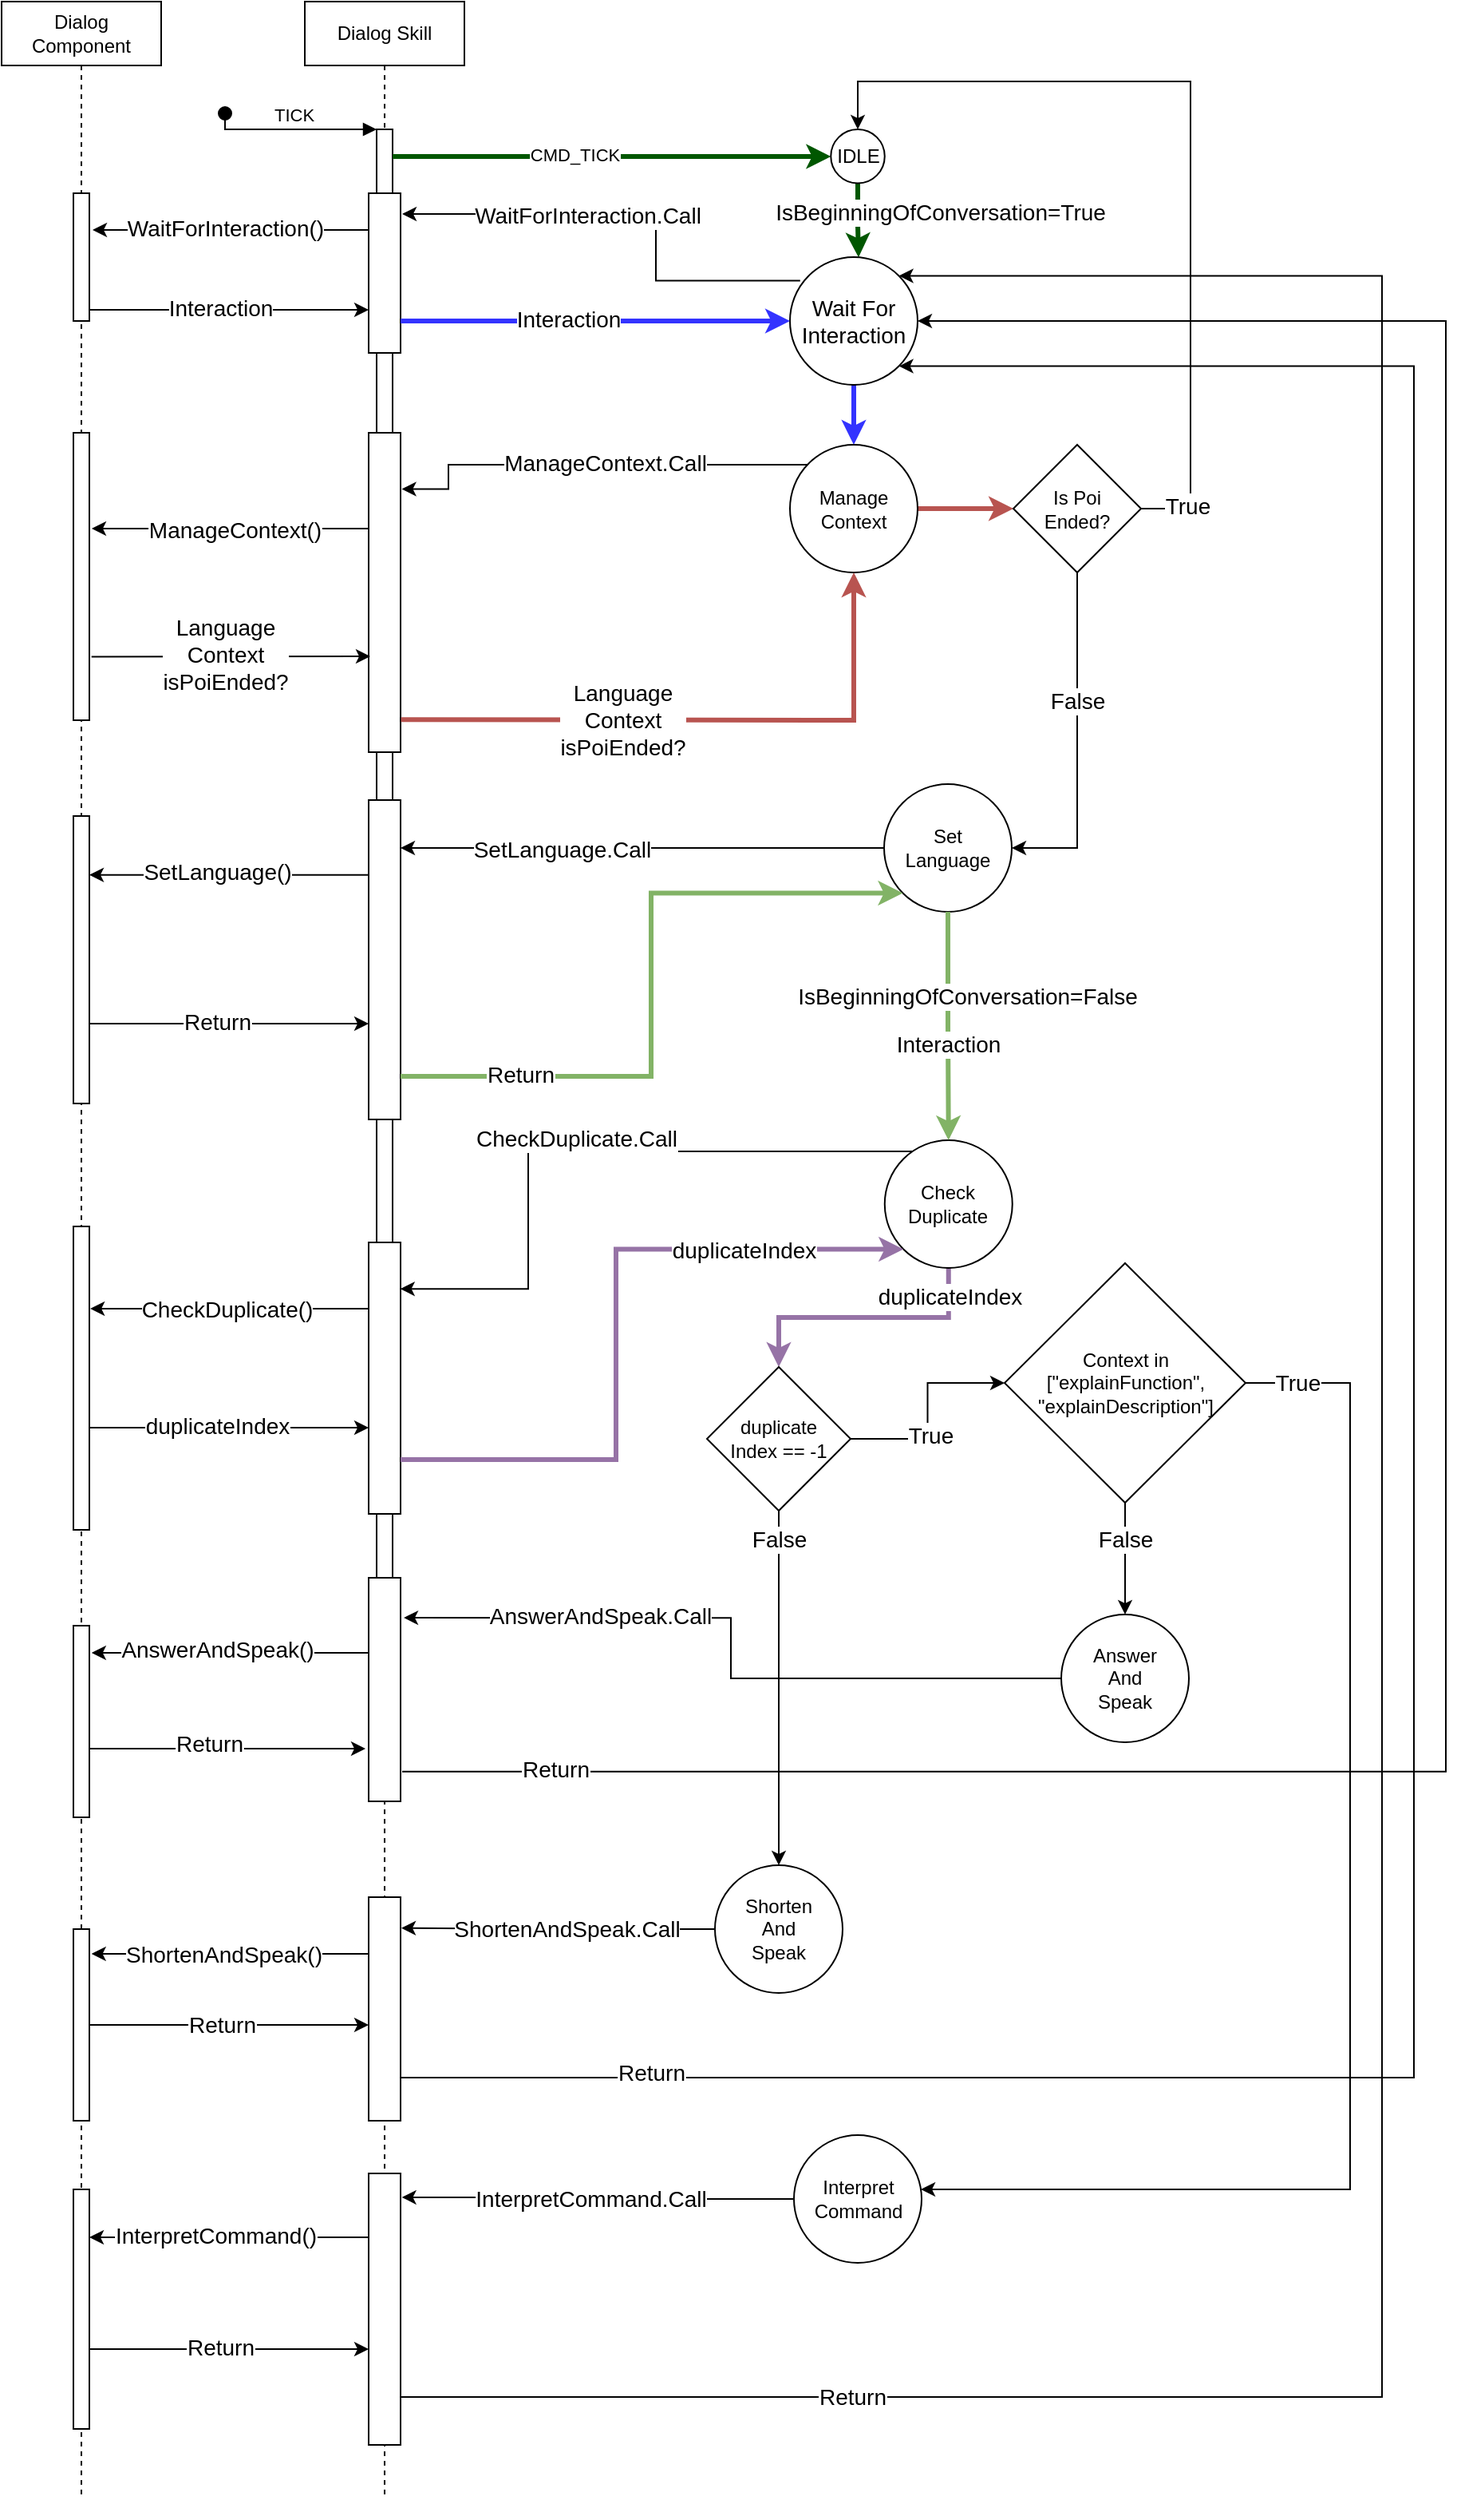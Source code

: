 <mxfile version="27.1.4">
  <diagram name="Page-1" id="2YBvvXClWsGukQMizWep">
    <mxGraphModel dx="1143" dy="667" grid="1" gridSize="10" guides="1" tooltips="1" connect="1" arrows="1" fold="1" page="1" pageScale="1" pageWidth="850" pageHeight="1100" math="0" shadow="0">
      <root>
        <mxCell id="0" />
        <mxCell id="1" parent="0" />
        <mxCell id="aM9ryv3xv72pqoxQDRHE-1" value="&lt;div&gt;Dialog&lt;/div&gt;&lt;div&gt;Component&lt;/div&gt;" style="shape=umlLifeline;perimeter=lifelinePerimeter;whiteSpace=wrap;html=1;container=0;dropTarget=0;collapsible=0;recursiveResize=0;outlineConnect=0;portConstraint=eastwest;newEdgeStyle={&quot;edgeStyle&quot;:&quot;elbowEdgeStyle&quot;,&quot;elbow&quot;:&quot;vertical&quot;,&quot;curved&quot;:0,&quot;rounded&quot;:0};" parent="1" vertex="1">
          <mxGeometry x="25" y="37" width="100" height="1563" as="geometry" />
        </mxCell>
        <mxCell id="aM9ryv3xv72pqoxQDRHE-3" value="TICK" style="html=1;verticalAlign=bottom;startArrow=oval;endArrow=block;startSize=8;edgeStyle=elbowEdgeStyle;elbow=vertical;curved=0;rounded=0;" parent="aM9ryv3xv72pqoxQDRHE-1" target="aM9ryv3xv72pqoxQDRHE-6" edge="1">
          <mxGeometry relative="1" as="geometry">
            <mxPoint x="140" y="70" as="sourcePoint" />
            <Array as="points">
              <mxPoint x="190" y="80" />
            </Array>
          </mxGeometry>
        </mxCell>
        <mxCell id="aM9ryv3xv72pqoxQDRHE-4" value="" style="html=1;points=[];perimeter=orthogonalPerimeter;outlineConnect=0;targetShapes=umlLifeline;portConstraint=eastwest;newEdgeStyle={&quot;edgeStyle&quot;:&quot;elbowEdgeStyle&quot;,&quot;elbow&quot;:&quot;vertical&quot;,&quot;curved&quot;:0,&quot;rounded&quot;:0};" parent="aM9ryv3xv72pqoxQDRHE-1" vertex="1">
          <mxGeometry x="45" y="120" width="10" height="80" as="geometry" />
        </mxCell>
        <mxCell id="3GDsFyGk5Co5i_4Q3vj2-58" value="" style="html=1;points=[];perimeter=orthogonalPerimeter;outlineConnect=0;targetShapes=umlLifeline;portConstraint=eastwest;newEdgeStyle={&quot;edgeStyle&quot;:&quot;elbowEdgeStyle&quot;,&quot;elbow&quot;:&quot;vertical&quot;,&quot;curved&quot;:0,&quot;rounded&quot;:0};" parent="aM9ryv3xv72pqoxQDRHE-1" vertex="1">
          <mxGeometry x="45" y="270" width="10" height="180" as="geometry" />
        </mxCell>
        <mxCell id="3GDsFyGk5Co5i_4Q3vj2-84" value="" style="html=1;points=[];perimeter=orthogonalPerimeter;outlineConnect=0;targetShapes=umlLifeline;portConstraint=eastwest;newEdgeStyle={&quot;edgeStyle&quot;:&quot;elbowEdgeStyle&quot;,&quot;elbow&quot;:&quot;vertical&quot;,&quot;curved&quot;:0,&quot;rounded&quot;:0};" parent="aM9ryv3xv72pqoxQDRHE-1" vertex="1">
          <mxGeometry x="45" y="767" width="10" height="190" as="geometry" />
        </mxCell>
        <mxCell id="3GDsFyGk5Co5i_4Q3vj2-100" value="" style="html=1;points=[];perimeter=orthogonalPerimeter;outlineConnect=0;targetShapes=umlLifeline;portConstraint=eastwest;newEdgeStyle={&quot;edgeStyle&quot;:&quot;elbowEdgeStyle&quot;,&quot;elbow&quot;:&quot;vertical&quot;,&quot;curved&quot;:0,&quot;rounded&quot;:0};" parent="aM9ryv3xv72pqoxQDRHE-1" vertex="1">
          <mxGeometry x="45" y="1017" width="10" height="120" as="geometry" />
        </mxCell>
        <mxCell id="3GDsFyGk5Co5i_4Q3vj2-116" value="" style="html=1;points=[];perimeter=orthogonalPerimeter;outlineConnect=0;targetShapes=umlLifeline;portConstraint=eastwest;newEdgeStyle={&quot;edgeStyle&quot;:&quot;elbowEdgeStyle&quot;,&quot;elbow&quot;:&quot;vertical&quot;,&quot;curved&quot;:0,&quot;rounded&quot;:0};" parent="aM9ryv3xv72pqoxQDRHE-1" vertex="1">
          <mxGeometry x="45" y="1207" width="10" height="120" as="geometry" />
        </mxCell>
        <mxCell id="IwK8Sl99HdJAbC6vdd_C-9" value="" style="html=1;points=[];perimeter=orthogonalPerimeter;outlineConnect=0;targetShapes=umlLifeline;portConstraint=eastwest;newEdgeStyle={&quot;edgeStyle&quot;:&quot;elbowEdgeStyle&quot;,&quot;elbow&quot;:&quot;vertical&quot;,&quot;curved&quot;:0,&quot;rounded&quot;:0};" parent="aM9ryv3xv72pqoxQDRHE-1" vertex="1">
          <mxGeometry x="45" y="510" width="10" height="180" as="geometry" />
        </mxCell>
        <mxCell id="IwK8Sl99HdJAbC6vdd_C-22" value="" style="html=1;points=[];perimeter=orthogonalPerimeter;outlineConnect=0;targetShapes=umlLifeline;portConstraint=eastwest;newEdgeStyle={&quot;edgeStyle&quot;:&quot;elbowEdgeStyle&quot;,&quot;elbow&quot;:&quot;vertical&quot;,&quot;curved&quot;:0,&quot;rounded&quot;:0};" parent="aM9ryv3xv72pqoxQDRHE-1" vertex="1">
          <mxGeometry x="45" y="1370" width="10" height="150" as="geometry" />
        </mxCell>
        <mxCell id="aM9ryv3xv72pqoxQDRHE-5" value="Dialog Skill" style="shape=umlLifeline;perimeter=lifelinePerimeter;whiteSpace=wrap;html=1;container=0;dropTarget=0;collapsible=0;recursiveResize=0;outlineConnect=0;portConstraint=eastwest;newEdgeStyle={&quot;edgeStyle&quot;:&quot;elbowEdgeStyle&quot;,&quot;elbow&quot;:&quot;vertical&quot;,&quot;curved&quot;:0,&quot;rounded&quot;:0};" parent="1" vertex="1">
          <mxGeometry x="215" y="37" width="100" height="1563" as="geometry" />
        </mxCell>
        <mxCell id="aM9ryv3xv72pqoxQDRHE-6" value="" style="html=1;points=[];perimeter=orthogonalPerimeter;outlineConnect=0;targetShapes=umlLifeline;portConstraint=eastwest;newEdgeStyle={&quot;edgeStyle&quot;:&quot;elbowEdgeStyle&quot;,&quot;elbow&quot;:&quot;vertical&quot;,&quot;curved&quot;:0,&quot;rounded&quot;:0};" parent="aM9ryv3xv72pqoxQDRHE-5" vertex="1">
          <mxGeometry x="45" y="80" width="10" height="1040" as="geometry" />
        </mxCell>
        <mxCell id="3GDsFyGk5Co5i_4Q3vj2-50" value="" style="html=1;points=[];perimeter=orthogonalPerimeter;outlineConnect=0;targetShapes=umlLifeline;portConstraint=eastwest;newEdgeStyle={&quot;edgeStyle&quot;:&quot;elbowEdgeStyle&quot;,&quot;elbow&quot;:&quot;vertical&quot;,&quot;curved&quot;:0,&quot;rounded&quot;:0};" parent="aM9ryv3xv72pqoxQDRHE-5" vertex="1">
          <mxGeometry x="40" y="120" width="20" height="100" as="geometry" />
        </mxCell>
        <mxCell id="3GDsFyGk5Co5i_4Q3vj2-53" value="" style="html=1;points=[];perimeter=orthogonalPerimeter;outlineConnect=0;targetShapes=umlLifeline;portConstraint=eastwest;newEdgeStyle={&quot;edgeStyle&quot;:&quot;elbowEdgeStyle&quot;,&quot;elbow&quot;:&quot;vertical&quot;,&quot;curved&quot;:0,&quot;rounded&quot;:0};" parent="aM9ryv3xv72pqoxQDRHE-5" vertex="1">
          <mxGeometry x="40" y="270" width="20" height="200" as="geometry" />
        </mxCell>
        <mxCell id="3GDsFyGk5Co5i_4Q3vj2-80" value="" style="html=1;points=[];perimeter=orthogonalPerimeter;outlineConnect=0;targetShapes=umlLifeline;portConstraint=eastwest;newEdgeStyle={&quot;edgeStyle&quot;:&quot;elbowEdgeStyle&quot;,&quot;elbow&quot;:&quot;vertical&quot;,&quot;curved&quot;:0,&quot;rounded&quot;:0};" parent="aM9ryv3xv72pqoxQDRHE-5" vertex="1">
          <mxGeometry x="40" y="777" width="20" height="170" as="geometry" />
        </mxCell>
        <mxCell id="3GDsFyGk5Co5i_4Q3vj2-97" value="" style="html=1;points=[];perimeter=orthogonalPerimeter;outlineConnect=0;targetShapes=umlLifeline;portConstraint=eastwest;newEdgeStyle={&quot;edgeStyle&quot;:&quot;elbowEdgeStyle&quot;,&quot;elbow&quot;:&quot;vertical&quot;,&quot;curved&quot;:0,&quot;rounded&quot;:0};" parent="aM9ryv3xv72pqoxQDRHE-5" vertex="1">
          <mxGeometry x="40" y="987" width="20" height="140" as="geometry" />
        </mxCell>
        <mxCell id="3GDsFyGk5Co5i_4Q3vj2-117" value="" style="html=1;points=[];perimeter=orthogonalPerimeter;outlineConnect=0;targetShapes=umlLifeline;portConstraint=eastwest;newEdgeStyle={&quot;edgeStyle&quot;:&quot;elbowEdgeStyle&quot;,&quot;elbow&quot;:&quot;vertical&quot;,&quot;curved&quot;:0,&quot;rounded&quot;:0};" parent="aM9ryv3xv72pqoxQDRHE-5" vertex="1">
          <mxGeometry x="40" y="1187" width="20" height="140" as="geometry" />
        </mxCell>
        <mxCell id="IwK8Sl99HdJAbC6vdd_C-4" value="" style="html=1;points=[];perimeter=orthogonalPerimeter;outlineConnect=0;targetShapes=umlLifeline;portConstraint=eastwest;newEdgeStyle={&quot;edgeStyle&quot;:&quot;elbowEdgeStyle&quot;,&quot;elbow&quot;:&quot;vertical&quot;,&quot;curved&quot;:0,&quot;rounded&quot;:0};" parent="aM9ryv3xv72pqoxQDRHE-5" vertex="1">
          <mxGeometry x="40" y="500" width="20" height="200" as="geometry" />
        </mxCell>
        <mxCell id="IwK8Sl99HdJAbC6vdd_C-23" value="" style="html=1;points=[];perimeter=orthogonalPerimeter;outlineConnect=0;targetShapes=umlLifeline;portConstraint=eastwest;newEdgeStyle={&quot;edgeStyle&quot;:&quot;elbowEdgeStyle&quot;,&quot;elbow&quot;:&quot;vertical&quot;,&quot;curved&quot;:0,&quot;rounded&quot;:0};" parent="aM9ryv3xv72pqoxQDRHE-5" vertex="1">
          <mxGeometry x="40" y="1360" width="20" height="170" as="geometry" />
        </mxCell>
        <mxCell id="3GDsFyGk5Co5i_4Q3vj2-7" style="edgeStyle=elbowEdgeStyle;rounded=0;orthogonalLoop=1;jettySize=auto;html=1;elbow=vertical;curved=0;entryX=0;entryY=0.5;entryDx=0;entryDy=0;fillColor=#008a00;strokeColor=#005700;strokeWidth=3;" parent="1" source="aM9ryv3xv72pqoxQDRHE-6" target="3GDsFyGk5Co5i_4Q3vj2-18" edge="1">
          <mxGeometry relative="1" as="geometry">
            <mxPoint x="453.8" y="142.33" as="targetPoint" />
          </mxGeometry>
        </mxCell>
        <mxCell id="3GDsFyGk5Co5i_4Q3vj2-12" value="CMD_TICK" style="edgeLabel;html=1;align=center;verticalAlign=middle;resizable=0;points=[];" parent="3GDsFyGk5Co5i_4Q3vj2-7" vertex="1" connectable="0">
          <mxGeometry x="-0.174" y="1" relative="1" as="geometry">
            <mxPoint as="offset" />
          </mxGeometry>
        </mxCell>
        <mxCell id="3GDsFyGk5Co5i_4Q3vj2-17" style="edgeStyle=elbowEdgeStyle;rounded=0;orthogonalLoop=1;jettySize=auto;html=1;elbow=vertical;curved=0;entryX=1.2;entryY=0.288;entryDx=0;entryDy=0;entryPerimeter=0;" parent="1" source="3GDsFyGk5Co5i_4Q3vj2-50" target="aM9ryv3xv72pqoxQDRHE-4" edge="1">
          <mxGeometry relative="1" as="geometry" />
        </mxCell>
        <mxCell id="3GDsFyGk5Co5i_4Q3vj2-24" value="WaitForInteraction()" style="edgeLabel;html=1;align=center;verticalAlign=middle;resizable=0;points=[];fontSize=14;" parent="3GDsFyGk5Co5i_4Q3vj2-17" vertex="1" connectable="0">
          <mxGeometry x="0.161" y="-1" relative="1" as="geometry">
            <mxPoint x="10" as="offset" />
          </mxGeometry>
        </mxCell>
        <mxCell id="3GDsFyGk5Co5i_4Q3vj2-21" value="" style="edgeStyle=orthogonalEdgeStyle;rounded=0;orthogonalLoop=1;jettySize=auto;html=1;strokeWidth=3;fillColor=#008a00;strokeColor=#005700;" parent="1" source="3GDsFyGk5Co5i_4Q3vj2-18" target="3GDsFyGk5Co5i_4Q3vj2-20" edge="1">
          <mxGeometry relative="1" as="geometry">
            <Array as="points">
              <mxPoint x="562" y="177" />
              <mxPoint x="562" y="177" />
            </Array>
          </mxGeometry>
        </mxCell>
        <mxCell id="3GDsFyGk5Co5i_4Q3vj2-32" value="IsBeginningOfConversation=True" style="edgeLabel;html=1;align=center;verticalAlign=middle;resizable=0;points=[];fontSize=14;" parent="3GDsFyGk5Co5i_4Q3vj2-21" vertex="1" connectable="0">
          <mxGeometry x="-0.373" y="-1" relative="1" as="geometry">
            <mxPoint x="52" y="4" as="offset" />
          </mxGeometry>
        </mxCell>
        <mxCell id="3GDsFyGk5Co5i_4Q3vj2-18" value="IDLE" style="ellipse;whiteSpace=wrap;html=1;aspect=fixed;" parent="1" vertex="1">
          <mxGeometry x="544.63" y="117" width="33.75" height="33.75" as="geometry" />
        </mxCell>
        <mxCell id="3GDsFyGk5Co5i_4Q3vj2-31" value="" style="edgeStyle=orthogonalEdgeStyle;rounded=0;orthogonalLoop=1;jettySize=auto;html=1;fillColor=#008a00;strokeColor=#3333FF;strokeWidth=3;" parent="1" source="3GDsFyGk5Co5i_4Q3vj2-20" target="3GDsFyGk5Co5i_4Q3vj2-30" edge="1">
          <mxGeometry relative="1" as="geometry" />
        </mxCell>
        <mxCell id="3GDsFyGk5Co5i_4Q3vj2-20" value="&lt;font style=&quot;font-size: 14px;&quot;&gt;Wait For Interaction&lt;/font&gt;" style="ellipse;whiteSpace=wrap;html=1;" parent="1" vertex="1">
          <mxGeometry x="519" y="197" width="80" height="80" as="geometry" />
        </mxCell>
        <mxCell id="3GDsFyGk5Co5i_4Q3vj2-56" style="edgeStyle=orthogonalEdgeStyle;rounded=0;orthogonalLoop=1;jettySize=auto;html=1;entryX=1.038;entryY=0.176;entryDx=0;entryDy=0;entryPerimeter=0;" parent="1" source="3GDsFyGk5Co5i_4Q3vj2-30" target="3GDsFyGk5Co5i_4Q3vj2-53" edge="1">
          <mxGeometry relative="1" as="geometry">
            <Array as="points">
              <mxPoint x="305" y="327" />
              <mxPoint x="305" y="342" />
            </Array>
          </mxGeometry>
        </mxCell>
        <mxCell id="3GDsFyGk5Co5i_4Q3vj2-57" value="ManageContext.Call" style="edgeLabel;html=1;align=center;verticalAlign=middle;resizable=0;points=[];fontSize=14;" parent="3GDsFyGk5Co5i_4Q3vj2-56" vertex="1" connectable="0">
          <mxGeometry x="0.184" y="-1" relative="1" as="geometry">
            <mxPoint x="32" as="offset" />
          </mxGeometry>
        </mxCell>
        <mxCell id="3GDsFyGk5Co5i_4Q3vj2-68" value="" style="edgeStyle=orthogonalEdgeStyle;rounded=0;orthogonalLoop=1;jettySize=auto;html=1;fillColor=#f8cecc;strokeColor=#b85450;strokeWidth=3;" parent="1" source="3GDsFyGk5Co5i_4Q3vj2-30" target="3GDsFyGk5Co5i_4Q3vj2-67" edge="1">
          <mxGeometry relative="1" as="geometry" />
        </mxCell>
        <mxCell id="3GDsFyGk5Co5i_4Q3vj2-30" value="&lt;div&gt;Manage&lt;/div&gt;&lt;div&gt;Context&lt;/div&gt;" style="ellipse;whiteSpace=wrap;html=1;" parent="1" vertex="1">
          <mxGeometry x="519" y="314.5" width="80" height="80" as="geometry" />
        </mxCell>
        <mxCell id="3GDsFyGk5Co5i_4Q3vj2-51" style="edgeStyle=orthogonalEdgeStyle;rounded=0;orthogonalLoop=1;jettySize=auto;html=1;exitX=0.08;exitY=0.185;exitDx=0;exitDy=0;exitPerimeter=0;" parent="1" source="3GDsFyGk5Co5i_4Q3vj2-20" edge="1">
          <mxGeometry relative="1" as="geometry">
            <mxPoint x="276" y="170" as="targetPoint" />
            <Array as="points">
              <mxPoint x="435" y="212" />
              <mxPoint x="435" y="170" />
            </Array>
          </mxGeometry>
        </mxCell>
        <mxCell id="3GDsFyGk5Co5i_4Q3vj2-52" value="WaitForInteraction.Call" style="edgeLabel;html=1;align=center;verticalAlign=middle;resizable=0;points=[];fontSize=14;" parent="3GDsFyGk5Co5i_4Q3vj2-51" vertex="1" connectable="0">
          <mxGeometry x="-0.004" y="1" relative="1" as="geometry">
            <mxPoint x="-30" as="offset" />
          </mxGeometry>
        </mxCell>
        <mxCell id="3GDsFyGk5Co5i_4Q3vj2-54" style="edgeStyle=elbowEdgeStyle;rounded=0;orthogonalLoop=1;jettySize=auto;html=1;elbow=vertical;curved=0;entryX=0;entryY=0.5;entryDx=0;entryDy=0;fillColor=#008a00;strokeColor=#3333FF;strokeWidth=3;" parent="1" source="3GDsFyGk5Co5i_4Q3vj2-50" target="3GDsFyGk5Co5i_4Q3vj2-20" edge="1">
          <mxGeometry relative="1" as="geometry" />
        </mxCell>
        <mxCell id="3GDsFyGk5Co5i_4Q3vj2-55" value="Interaction" style="edgeLabel;html=1;align=center;verticalAlign=middle;resizable=0;points=[];fontSize=14;" parent="3GDsFyGk5Co5i_4Q3vj2-54" vertex="1" connectable="0">
          <mxGeometry x="-0.141" y="1" relative="1" as="geometry">
            <mxPoint as="offset" />
          </mxGeometry>
        </mxCell>
        <mxCell id="3GDsFyGk5Co5i_4Q3vj2-59" style="edgeStyle=elbowEdgeStyle;rounded=0;orthogonalLoop=1;jettySize=auto;html=1;elbow=vertical;curved=0;entryX=1.148;entryY=0.158;entryDx=0;entryDy=0;entryPerimeter=0;" parent="1" edge="1">
          <mxGeometry relative="1" as="geometry">
            <mxPoint x="255" y="367" as="sourcePoint" />
            <mxPoint x="81.48" y="367.04" as="targetPoint" />
          </mxGeometry>
        </mxCell>
        <mxCell id="3GDsFyGk5Co5i_4Q3vj2-125" value="ManageContext()" style="edgeLabel;html=1;align=center;verticalAlign=middle;resizable=0;points=[];fontSize=14;" parent="3GDsFyGk5Co5i_4Q3vj2-59" vertex="1" connectable="0">
          <mxGeometry x="-0.026" y="1" relative="1" as="geometry">
            <mxPoint as="offset" />
          </mxGeometry>
        </mxCell>
        <mxCell id="3GDsFyGk5Co5i_4Q3vj2-60" style="edgeStyle=elbowEdgeStyle;rounded=0;orthogonalLoop=1;jettySize=auto;html=1;elbow=vertical;curved=0;exitX=1.133;exitY=0.779;exitDx=0;exitDy=0;exitPerimeter=0;" parent="1" source="3GDsFyGk5Co5i_4Q3vj2-58" edge="1">
          <mxGeometry relative="1" as="geometry">
            <mxPoint x="256" y="447" as="targetPoint" />
            <Array as="points">
              <mxPoint x="165" y="447" />
            </Array>
          </mxGeometry>
        </mxCell>
        <mxCell id="3GDsFyGk5Co5i_4Q3vj2-61" value="Language&lt;br&gt;Context&lt;br&gt;isPoiEnded?" style="edgeLabel;html=1;align=center;verticalAlign=middle;resizable=0;points=[];fontSize=14;" parent="3GDsFyGk5Co5i_4Q3vj2-60" vertex="1" connectable="0">
          <mxGeometry x="0.085" y="1" relative="1" as="geometry">
            <mxPoint x="-11" as="offset" />
          </mxGeometry>
        </mxCell>
        <mxCell id="3GDsFyGk5Co5i_4Q3vj2-69" style="edgeStyle=orthogonalEdgeStyle;rounded=0;orthogonalLoop=1;jettySize=auto;html=1;entryX=0.5;entryY=0;entryDx=0;entryDy=0;exitX=1;exitY=0.5;exitDx=0;exitDy=0;" parent="1" source="3GDsFyGk5Co5i_4Q3vj2-67" target="3GDsFyGk5Co5i_4Q3vj2-18" edge="1">
          <mxGeometry relative="1" as="geometry">
            <Array as="points">
              <mxPoint x="770" y="355" />
              <mxPoint x="770" y="87" />
              <mxPoint x="562" y="87" />
            </Array>
          </mxGeometry>
        </mxCell>
        <mxCell id="3GDsFyGk5Co5i_4Q3vj2-72" value="True" style="edgeLabel;html=1;align=center;verticalAlign=middle;resizable=0;points=[];fontSize=14;" parent="3GDsFyGk5Co5i_4Q3vj2-69" vertex="1" connectable="0">
          <mxGeometry x="-0.893" y="2" relative="1" as="geometry">
            <mxPoint as="offset" />
          </mxGeometry>
        </mxCell>
        <mxCell id="3GDsFyGk5Co5i_4Q3vj2-74" value="" style="edgeStyle=orthogonalEdgeStyle;rounded=0;orthogonalLoop=1;jettySize=auto;html=1;entryX=1;entryY=0.5;entryDx=0;entryDy=0;exitX=0.5;exitY=1;exitDx=0;exitDy=0;" parent="1" source="3GDsFyGk5Co5i_4Q3vj2-67" target="IwK8Sl99HdJAbC6vdd_C-1" edge="1">
          <mxGeometry relative="1" as="geometry">
            <mxPoint x="579" y="567" as="targetPoint" />
            <Array as="points">
              <mxPoint x="699" y="567" />
            </Array>
          </mxGeometry>
        </mxCell>
        <mxCell id="3GDsFyGk5Co5i_4Q3vj2-75" value="False" style="edgeLabel;html=1;align=center;verticalAlign=middle;resizable=0;points=[];fontSize=14;" parent="3GDsFyGk5Co5i_4Q3vj2-74" vertex="1" connectable="0">
          <mxGeometry x="-0.245" relative="1" as="geometry">
            <mxPoint as="offset" />
          </mxGeometry>
        </mxCell>
        <mxCell id="3GDsFyGk5Co5i_4Q3vj2-67" value="&lt;div&gt;Is Poi&lt;/div&gt;&lt;div&gt;Ended?&lt;/div&gt;" style="rhombus;whiteSpace=wrap;html=1;" parent="1" vertex="1">
          <mxGeometry x="659" y="314.5" width="80" height="80" as="geometry" />
        </mxCell>
        <mxCell id="3GDsFyGk5Co5i_4Q3vj2-93" value="" style="edgeStyle=orthogonalEdgeStyle;rounded=0;orthogonalLoop=1;jettySize=auto;html=1;fillColor=#e1d5e7;strokeColor=#9673a6;strokeWidth=3;exitX=0.5;exitY=1;exitDx=0;exitDy=0;" parent="1" source="3GDsFyGk5Co5i_4Q3vj2-77" target="3GDsFyGk5Co5i_4Q3vj2-92" edge="1">
          <mxGeometry relative="1" as="geometry">
            <mxPoint x="452" y="567.75" as="sourcePoint" />
          </mxGeometry>
        </mxCell>
        <mxCell id="IwK8Sl99HdJAbC6vdd_C-42" value="&lt;font style=&quot;font-size: 14px;&quot;&gt;duplicateIndex&lt;/font&gt;" style="edgeLabel;html=1;align=center;verticalAlign=middle;resizable=0;points=[];" parent="3GDsFyGk5Co5i_4Q3vj2-93" vertex="1" connectable="0">
          <mxGeometry x="-0.792" relative="1" as="geometry">
            <mxPoint as="offset" />
          </mxGeometry>
        </mxCell>
        <mxCell id="3GDsFyGk5Co5i_4Q3vj2-77" value="&lt;div&gt;Check&lt;/div&gt;&lt;div&gt;Duplicate&lt;/div&gt;" style="ellipse;whiteSpace=wrap;html=1;" parent="1" vertex="1">
          <mxGeometry x="578.38" y="750" width="80" height="80" as="geometry" />
        </mxCell>
        <mxCell id="3GDsFyGk5Co5i_4Q3vj2-81" style="edgeStyle=orthogonalEdgeStyle;rounded=0;orthogonalLoop=1;jettySize=auto;html=1;entryX=0.993;entryY=0.171;entryDx=0;entryDy=0;entryPerimeter=0;" parent="1" source="3GDsFyGk5Co5i_4Q3vj2-77" target="3GDsFyGk5Co5i_4Q3vj2-80" edge="1">
          <mxGeometry relative="1" as="geometry">
            <Array as="points">
              <mxPoint x="355" y="757" />
              <mxPoint x="355" y="843" />
            </Array>
          </mxGeometry>
        </mxCell>
        <mxCell id="3GDsFyGk5Co5i_4Q3vj2-82" value="&lt;font&gt;CheckDuplicate.Call&lt;/font&gt;" style="edgeLabel;html=1;align=center;verticalAlign=middle;resizable=0;points=[];fontSize=14;" parent="3GDsFyGk5Co5i_4Q3vj2-81" vertex="1" connectable="0">
          <mxGeometry x="0.31" y="1" relative="1" as="geometry">
            <mxPoint x="29" y="-34" as="offset" />
          </mxGeometry>
        </mxCell>
        <mxCell id="3GDsFyGk5Co5i_4Q3vj2-85" style="edgeStyle=elbowEdgeStyle;rounded=0;orthogonalLoop=1;jettySize=auto;html=1;elbow=vertical;curved=0;entryX=1.057;entryY=0.272;entryDx=0;entryDy=0;entryPerimeter=0;" parent="1" source="3GDsFyGk5Co5i_4Q3vj2-80" target="3GDsFyGk5Co5i_4Q3vj2-84" edge="1">
          <mxGeometry relative="1" as="geometry" />
        </mxCell>
        <mxCell id="3GDsFyGk5Co5i_4Q3vj2-86" value="CheckDuplicate()" style="edgeLabel;html=1;align=center;verticalAlign=middle;resizable=0;points=[];fontSize=14;" parent="3GDsFyGk5Co5i_4Q3vj2-85" vertex="1" connectable="0">
          <mxGeometry x="0.115" relative="1" as="geometry">
            <mxPoint x="8" as="offset" />
          </mxGeometry>
        </mxCell>
        <mxCell id="3GDsFyGk5Co5i_4Q3vj2-87" style="edgeStyle=elbowEdgeStyle;rounded=0;orthogonalLoop=1;jettySize=auto;html=1;elbow=vertical;curved=0;" parent="1" source="3GDsFyGk5Co5i_4Q3vj2-84" target="3GDsFyGk5Co5i_4Q3vj2-80" edge="1">
          <mxGeometry relative="1" as="geometry">
            <Array as="points">
              <mxPoint x="168" y="930" />
            </Array>
          </mxGeometry>
        </mxCell>
        <mxCell id="3GDsFyGk5Co5i_4Q3vj2-88" value="duplicateIndex" style="edgeLabel;html=1;align=center;verticalAlign=middle;resizable=0;points=[];fontSize=14;" parent="3GDsFyGk5Co5i_4Q3vj2-87" vertex="1" connectable="0">
          <mxGeometry x="-0.083" y="1" relative="1" as="geometry">
            <mxPoint as="offset" />
          </mxGeometry>
        </mxCell>
        <mxCell id="3GDsFyGk5Co5i_4Q3vj2-113" value="" style="edgeStyle=orthogonalEdgeStyle;rounded=0;orthogonalLoop=1;jettySize=auto;html=1;" parent="1" source="3GDsFyGk5Co5i_4Q3vj2-92" target="3GDsFyGk5Co5i_4Q3vj2-112" edge="1">
          <mxGeometry relative="1" as="geometry" />
        </mxCell>
        <mxCell id="3GDsFyGk5Co5i_4Q3vj2-115" value="False" style="edgeLabel;html=1;align=center;verticalAlign=middle;resizable=0;points=[];fontSize=14;" parent="3GDsFyGk5Co5i_4Q3vj2-113" vertex="1" connectable="0">
          <mxGeometry x="-0.842" relative="1" as="geometry">
            <mxPoint as="offset" />
          </mxGeometry>
        </mxCell>
        <mxCell id="IwK8Sl99HdJAbC6vdd_C-16" value="" style="edgeStyle=orthogonalEdgeStyle;rounded=0;orthogonalLoop=1;jettySize=auto;html=1;" parent="1" source="3GDsFyGk5Co5i_4Q3vj2-92" target="IwK8Sl99HdJAbC6vdd_C-15" edge="1">
          <mxGeometry relative="1" as="geometry" />
        </mxCell>
        <mxCell id="IwK8Sl99HdJAbC6vdd_C-17" value="True" style="edgeLabel;html=1;align=center;verticalAlign=middle;resizable=0;points=[];fontSize=14;" parent="IwK8Sl99HdJAbC6vdd_C-16" vertex="1" connectable="0">
          <mxGeometry x="-0.226" y="-1" relative="1" as="geometry">
            <mxPoint as="offset" />
          </mxGeometry>
        </mxCell>
        <mxCell id="3GDsFyGk5Co5i_4Q3vj2-92" value="&lt;div&gt;duplicate&lt;/div&gt;&lt;div&gt;Index == -1&lt;/div&gt;" style="rhombus;whiteSpace=wrap;html=1;" parent="1" vertex="1">
          <mxGeometry x="467" y="892" width="90" height="90" as="geometry" />
        </mxCell>
        <mxCell id="3GDsFyGk5Co5i_4Q3vj2-94" value="&lt;div&gt;Answer&lt;/div&gt;&lt;div&gt;And&lt;/div&gt;&lt;div&gt;Speak&lt;/div&gt;" style="ellipse;whiteSpace=wrap;html=1;" parent="1" vertex="1">
          <mxGeometry x="689" y="1047" width="80" height="80" as="geometry" />
        </mxCell>
        <mxCell id="3GDsFyGk5Co5i_4Q3vj2-98" style="edgeStyle=orthogonalEdgeStyle;rounded=0;orthogonalLoop=1;jettySize=auto;html=1;entryX=1.1;entryY=0.179;entryDx=0;entryDy=0;entryPerimeter=0;" parent="1" source="3GDsFyGk5Co5i_4Q3vj2-94" target="3GDsFyGk5Co5i_4Q3vj2-97" edge="1">
          <mxGeometry relative="1" as="geometry" />
        </mxCell>
        <mxCell id="3GDsFyGk5Co5i_4Q3vj2-99" value="AnswerAndSpeak.Call" style="edgeLabel;html=1;align=center;verticalAlign=middle;resizable=0;points=[];fontSize=14;" parent="3GDsFyGk5Co5i_4Q3vj2-98" vertex="1" connectable="0">
          <mxGeometry x="-0.002" y="2" relative="1" as="geometry">
            <mxPoint x="-80" y="-22" as="offset" />
          </mxGeometry>
        </mxCell>
        <mxCell id="3GDsFyGk5Co5i_4Q3vj2-101" style="edgeStyle=elbowEdgeStyle;rounded=0;orthogonalLoop=1;jettySize=auto;html=1;elbow=vertical;curved=0;entryX=1.14;entryY=0.14;entryDx=0;entryDy=0;entryPerimeter=0;" parent="1" source="3GDsFyGk5Co5i_4Q3vj2-97" target="3GDsFyGk5Co5i_4Q3vj2-100" edge="1">
          <mxGeometry relative="1" as="geometry" />
        </mxCell>
        <mxCell id="3GDsFyGk5Co5i_4Q3vj2-102" value="AnswerAndSpeak()" style="edgeLabel;html=1;align=center;verticalAlign=middle;resizable=0;points=[];fontSize=14;" parent="3GDsFyGk5Co5i_4Q3vj2-101" vertex="1" connectable="0">
          <mxGeometry x="0.097" y="-2" relative="1" as="geometry">
            <mxPoint as="offset" />
          </mxGeometry>
        </mxCell>
        <mxCell id="3GDsFyGk5Co5i_4Q3vj2-103" style="edgeStyle=elbowEdgeStyle;rounded=0;orthogonalLoop=1;jettySize=auto;html=1;elbow=vertical;curved=0;entryX=-0.1;entryY=0.764;entryDx=0;entryDy=0;entryPerimeter=0;" parent="1" source="3GDsFyGk5Co5i_4Q3vj2-100" target="3GDsFyGk5Co5i_4Q3vj2-97" edge="1">
          <mxGeometry relative="1" as="geometry" />
        </mxCell>
        <mxCell id="3GDsFyGk5Co5i_4Q3vj2-104" value="Return" style="edgeLabel;html=1;align=center;verticalAlign=middle;resizable=0;points=[];fontSize=14;" parent="3GDsFyGk5Co5i_4Q3vj2-103" vertex="1" connectable="0">
          <mxGeometry x="-0.133" y="3" relative="1" as="geometry">
            <mxPoint as="offset" />
          </mxGeometry>
        </mxCell>
        <mxCell id="3GDsFyGk5Co5i_4Q3vj2-106" style="edgeStyle=orthogonalEdgeStyle;rounded=0;orthogonalLoop=1;jettySize=auto;html=1;elbow=vertical;entryX=1;entryY=0.5;entryDx=0;entryDy=0;exitX=1.05;exitY=0.867;exitDx=0;exitDy=0;exitPerimeter=0;" parent="1" source="3GDsFyGk5Co5i_4Q3vj2-97" target="3GDsFyGk5Co5i_4Q3vj2-20" edge="1">
          <mxGeometry relative="1" as="geometry">
            <mxPoint x="425" y="927" as="sourcePoint" />
            <Array as="points">
              <mxPoint x="930" y="1145" />
              <mxPoint x="930" y="237" />
            </Array>
          </mxGeometry>
        </mxCell>
        <mxCell id="3GDsFyGk5Co5i_4Q3vj2-127" value="Return" style="edgeLabel;html=1;align=center;verticalAlign=middle;resizable=0;points=[];fontSize=14;" parent="3GDsFyGk5Co5i_4Q3vj2-106" vertex="1" connectable="0">
          <mxGeometry x="-0.793" y="2" relative="1" as="geometry">
            <mxPoint x="-100" as="offset" />
          </mxGeometry>
        </mxCell>
        <mxCell id="3GDsFyGk5Co5i_4Q3vj2-112" value="&lt;div&gt;Shorten&lt;/div&gt;&lt;div&gt;And&lt;/div&gt;&lt;div&gt;Speak&lt;/div&gt;" style="ellipse;whiteSpace=wrap;html=1;" parent="1" vertex="1">
          <mxGeometry x="472" y="1204" width="80" height="80" as="geometry" />
        </mxCell>
        <mxCell id="3GDsFyGk5Co5i_4Q3vj2-118" style="edgeStyle=orthogonalEdgeStyle;rounded=0;orthogonalLoop=1;jettySize=auto;html=1;entryX=1.025;entryY=0.138;entryDx=0;entryDy=0;entryPerimeter=0;" parent="1" source="3GDsFyGk5Co5i_4Q3vj2-112" target="3GDsFyGk5Co5i_4Q3vj2-117" edge="1">
          <mxGeometry relative="1" as="geometry" />
        </mxCell>
        <mxCell id="3GDsFyGk5Co5i_4Q3vj2-128" value="ShortenAndSpeak.Call" style="edgeLabel;html=1;align=center;verticalAlign=middle;resizable=0;points=[];fontSize=14;" parent="3GDsFyGk5Co5i_4Q3vj2-118" vertex="1" connectable="0">
          <mxGeometry x="-0.119" y="-1" relative="1" as="geometry">
            <mxPoint x="-6" y="1" as="offset" />
          </mxGeometry>
        </mxCell>
        <mxCell id="3GDsFyGk5Co5i_4Q3vj2-120" style="edgeStyle=elbowEdgeStyle;rounded=0;orthogonalLoop=1;jettySize=auto;html=1;elbow=vertical;curved=0;entryX=1.133;entryY=0.131;entryDx=0;entryDy=0;entryPerimeter=0;" parent="1" source="3GDsFyGk5Co5i_4Q3vj2-117" target="3GDsFyGk5Co5i_4Q3vj2-116" edge="1">
          <mxGeometry relative="1" as="geometry" />
        </mxCell>
        <mxCell id="3GDsFyGk5Co5i_4Q3vj2-122" value="ShortenAndSpeak()" style="edgeLabel;html=1;align=center;verticalAlign=middle;resizable=0;points=[];fontSize=14;" parent="3GDsFyGk5Co5i_4Q3vj2-120" vertex="1" connectable="0">
          <mxGeometry x="0.054" relative="1" as="geometry">
            <mxPoint as="offset" />
          </mxGeometry>
        </mxCell>
        <mxCell id="3GDsFyGk5Co5i_4Q3vj2-121" style="edgeStyle=elbowEdgeStyle;rounded=0;orthogonalLoop=1;jettySize=auto;html=1;elbow=vertical;curved=0;" parent="1" source="3GDsFyGk5Co5i_4Q3vj2-116" target="3GDsFyGk5Co5i_4Q3vj2-117" edge="1">
          <mxGeometry relative="1" as="geometry" />
        </mxCell>
        <mxCell id="3GDsFyGk5Co5i_4Q3vj2-123" value="Return" style="edgeLabel;html=1;align=center;verticalAlign=middle;resizable=0;points=[];fontSize=14;" parent="3GDsFyGk5Co5i_4Q3vj2-121" vertex="1" connectable="0">
          <mxGeometry x="-0.052" relative="1" as="geometry">
            <mxPoint as="offset" />
          </mxGeometry>
        </mxCell>
        <mxCell id="3GDsFyGk5Co5i_4Q3vj2-124" style="edgeStyle=orthogonalEdgeStyle;rounded=0;orthogonalLoop=1;jettySize=auto;html=1;elbow=vertical;entryX=1;entryY=1;entryDx=0;entryDy=0;" parent="1" source="3GDsFyGk5Co5i_4Q3vj2-117" target="3GDsFyGk5Co5i_4Q3vj2-20" edge="1">
          <mxGeometry relative="1" as="geometry">
            <Array as="points">
              <mxPoint x="910" y="1337" />
              <mxPoint x="910" y="265" />
            </Array>
          </mxGeometry>
        </mxCell>
        <mxCell id="3GDsFyGk5Co5i_4Q3vj2-126" value="Return" style="edgeLabel;html=1;align=center;verticalAlign=middle;resizable=0;points=[];fontSize=14;" parent="3GDsFyGk5Co5i_4Q3vj2-124" vertex="1" connectable="0">
          <mxGeometry x="-0.846" y="3" relative="1" as="geometry">
            <mxPoint as="offset" />
          </mxGeometry>
        </mxCell>
        <mxCell id="IwK8Sl99HdJAbC6vdd_C-1" value="Set&lt;br&gt;Language" style="ellipse;whiteSpace=wrap;html=1;" parent="1" vertex="1">
          <mxGeometry x="578" y="527" width="80" height="80" as="geometry" />
        </mxCell>
        <mxCell id="IwK8Sl99HdJAbC6vdd_C-5" style="edgeStyle=orthogonalEdgeStyle;rounded=0;orthogonalLoop=1;jettySize=auto;html=1;exitX=0;exitY=0.5;exitDx=0;exitDy=0;" parent="1" source="IwK8Sl99HdJAbC6vdd_C-1" target="IwK8Sl99HdJAbC6vdd_C-4" edge="1">
          <mxGeometry relative="1" as="geometry">
            <Array as="points">
              <mxPoint x="395" y="567" />
              <mxPoint x="395" y="567" />
            </Array>
          </mxGeometry>
        </mxCell>
        <mxCell id="IwK8Sl99HdJAbC6vdd_C-35" value="SetLanguage.Call" style="edgeLabel;html=1;align=center;verticalAlign=middle;resizable=0;points=[];fontSize=14;" parent="IwK8Sl99HdJAbC6vdd_C-5" vertex="1" connectable="0">
          <mxGeometry x="0.327" y="1" relative="1" as="geometry">
            <mxPoint x="-1" as="offset" />
          </mxGeometry>
        </mxCell>
        <mxCell id="IwK8Sl99HdJAbC6vdd_C-6" style="edgeStyle=elbowEdgeStyle;rounded=0;orthogonalLoop=1;jettySize=auto;html=1;elbow=vertical;curved=0;entryX=0.5;entryY=1;entryDx=0;entryDy=0;fillColor=#f8cecc;strokeColor=#b85450;strokeWidth=3;exitX=1.012;exitY=0.898;exitDx=0;exitDy=0;exitPerimeter=0;" parent="1" source="3GDsFyGk5Co5i_4Q3vj2-53" target="3GDsFyGk5Co5i_4Q3vj2-30" edge="1">
          <mxGeometry relative="1" as="geometry">
            <Array as="points">
              <mxPoint x="385" y="487" />
            </Array>
          </mxGeometry>
        </mxCell>
        <mxCell id="IwK8Sl99HdJAbC6vdd_C-7" value="Language&lt;br&gt;Context&lt;br&gt;isPoiEnded?" style="edgeLabel;html=1;align=center;verticalAlign=middle;resizable=0;points=[];fontSize=14;" parent="IwK8Sl99HdJAbC6vdd_C-6" vertex="1" connectable="0">
          <mxGeometry x="-0.074" relative="1" as="geometry">
            <mxPoint x="-36" as="offset" />
          </mxGeometry>
        </mxCell>
        <mxCell id="IwK8Sl99HdJAbC6vdd_C-10" style="edgeStyle=elbowEdgeStyle;rounded=0;orthogonalLoop=1;jettySize=auto;html=1;elbow=horizontal;curved=0;" parent="1" edge="1">
          <mxGeometry relative="1" as="geometry">
            <mxPoint x="255" y="583.83" as="sourcePoint" />
            <mxPoint x="80" y="583.83" as="targetPoint" />
          </mxGeometry>
        </mxCell>
        <mxCell id="IwK8Sl99HdJAbC6vdd_C-11" value="SetLanguage()" style="edgeLabel;html=1;align=center;verticalAlign=middle;resizable=0;points=[];fontSize=14;" parent="IwK8Sl99HdJAbC6vdd_C-10" vertex="1" connectable="0">
          <mxGeometry x="0.094" y="-2" relative="1" as="geometry">
            <mxPoint as="offset" />
          </mxGeometry>
        </mxCell>
        <mxCell id="IwK8Sl99HdJAbC6vdd_C-12" style="edgeStyle=elbowEdgeStyle;rounded=0;orthogonalLoop=1;jettySize=auto;html=1;elbow=horizontal;curved=0;" parent="1" edge="1">
          <mxGeometry relative="1" as="geometry">
            <mxPoint x="80" y="677" as="sourcePoint" />
            <mxPoint x="255" y="677" as="targetPoint" />
            <Array as="points">
              <mxPoint x="168" y="677" />
            </Array>
          </mxGeometry>
        </mxCell>
        <mxCell id="IwK8Sl99HdJAbC6vdd_C-13" value="Return" style="edgeLabel;html=1;align=center;verticalAlign=middle;resizable=0;points=[];fontSize=14;" parent="IwK8Sl99HdJAbC6vdd_C-12" vertex="1" connectable="0">
          <mxGeometry x="-0.086" y="1" relative="1" as="geometry">
            <mxPoint as="offset" />
          </mxGeometry>
        </mxCell>
        <mxCell id="IwK8Sl99HdJAbC6vdd_C-14" style="edgeStyle=orthogonalEdgeStyle;rounded=0;orthogonalLoop=1;jettySize=auto;html=1;elbow=vertical;entryX=0;entryY=1;entryDx=0;entryDy=0;fillColor=#d5e8d4;strokeColor=#82b366;strokeWidth=3;" parent="1" source="IwK8Sl99HdJAbC6vdd_C-4" target="IwK8Sl99HdJAbC6vdd_C-1" edge="1">
          <mxGeometry relative="1" as="geometry">
            <mxPoint x="515" y="707" as="targetPoint" />
            <Array as="points">
              <mxPoint x="432" y="710" />
              <mxPoint x="432" y="595" />
            </Array>
          </mxGeometry>
        </mxCell>
        <mxCell id="IwK8Sl99HdJAbC6vdd_C-36" value="Return" style="edgeLabel;html=1;align=center;verticalAlign=middle;resizable=0;points=[];fontSize=14;" parent="IwK8Sl99HdJAbC6vdd_C-14" vertex="1" connectable="0">
          <mxGeometry x="-0.343" y="1" relative="1" as="geometry">
            <mxPoint x="-66" as="offset" />
          </mxGeometry>
        </mxCell>
        <mxCell id="IwK8Sl99HdJAbC6vdd_C-18" style="edgeStyle=orthogonalEdgeStyle;rounded=0;orthogonalLoop=1;jettySize=auto;html=1;entryX=0.5;entryY=0;entryDx=0;entryDy=0;" parent="1" source="IwK8Sl99HdJAbC6vdd_C-15" target="3GDsFyGk5Co5i_4Q3vj2-94" edge="1">
          <mxGeometry relative="1" as="geometry" />
        </mxCell>
        <mxCell id="IwK8Sl99HdJAbC6vdd_C-19" value="False" style="edgeLabel;html=1;align=center;verticalAlign=middle;resizable=0;points=[];fontSize=14;" parent="IwK8Sl99HdJAbC6vdd_C-18" vertex="1" connectable="0">
          <mxGeometry x="-0.346" relative="1" as="geometry">
            <mxPoint as="offset" />
          </mxGeometry>
        </mxCell>
        <mxCell id="IwK8Sl99HdJAbC6vdd_C-21" value="" style="edgeStyle=orthogonalEdgeStyle;rounded=0;orthogonalLoop=1;jettySize=auto;html=1;exitX=1;exitY=0.5;exitDx=0;exitDy=0;" parent="1" source="IwK8Sl99HdJAbC6vdd_C-15" target="IwK8Sl99HdJAbC6vdd_C-20" edge="1">
          <mxGeometry relative="1" as="geometry">
            <Array as="points">
              <mxPoint x="870" y="902" />
              <mxPoint x="870" y="1407" />
            </Array>
          </mxGeometry>
        </mxCell>
        <mxCell id="IwK8Sl99HdJAbC6vdd_C-41" value="True" style="edgeLabel;html=1;align=center;verticalAlign=middle;resizable=0;points=[];fontSize=14;" parent="IwK8Sl99HdJAbC6vdd_C-21" vertex="1" connectable="0">
          <mxGeometry x="-0.863" y="2" relative="1" as="geometry">
            <mxPoint x="-25" y="2" as="offset" />
          </mxGeometry>
        </mxCell>
        <mxCell id="IwK8Sl99HdJAbC6vdd_C-15" value="Context in&lt;br&gt;&lt;div&gt;[&quot;explainFunction&quot;,&lt;/div&gt;&lt;div&gt;&quot;explainDescription&quot;]&lt;/div&gt;" style="rhombus;whiteSpace=wrap;html=1;" parent="1" vertex="1">
          <mxGeometry x="653.5" y="827" width="151" height="150" as="geometry" />
        </mxCell>
        <mxCell id="IwK8Sl99HdJAbC6vdd_C-20" value="&lt;div&gt;Interpret&lt;/div&gt;&lt;div&gt;Command&lt;/div&gt;" style="ellipse;whiteSpace=wrap;html=1;" parent="1" vertex="1">
          <mxGeometry x="521.5" y="1373" width="80" height="80" as="geometry" />
        </mxCell>
        <mxCell id="IwK8Sl99HdJAbC6vdd_C-24" style="edgeStyle=orthogonalEdgeStyle;rounded=0;orthogonalLoop=1;jettySize=auto;html=1;entryX=1.04;entryY=0.088;entryDx=0;entryDy=0;entryPerimeter=0;" parent="1" source="IwK8Sl99HdJAbC6vdd_C-20" target="IwK8Sl99HdJAbC6vdd_C-23" edge="1">
          <mxGeometry relative="1" as="geometry" />
        </mxCell>
        <mxCell id="IwK8Sl99HdJAbC6vdd_C-25" value="InterpretCommand.Call" style="edgeLabel;html=1;align=center;verticalAlign=middle;resizable=0;points=[];fontSize=14;" parent="IwK8Sl99HdJAbC6vdd_C-24" vertex="1" connectable="0">
          <mxGeometry x="0.183" relative="1" as="geometry">
            <mxPoint x="17" y="1" as="offset" />
          </mxGeometry>
        </mxCell>
        <mxCell id="IwK8Sl99HdJAbC6vdd_C-28" style="edgeStyle=elbowEdgeStyle;rounded=0;orthogonalLoop=1;jettySize=auto;html=1;elbow=horizontal;curved=0;" parent="1" source="IwK8Sl99HdJAbC6vdd_C-23" target="IwK8Sl99HdJAbC6vdd_C-22" edge="1">
          <mxGeometry relative="1" as="geometry">
            <Array as="points">
              <mxPoint x="175" y="1437" />
            </Array>
          </mxGeometry>
        </mxCell>
        <mxCell id="IwK8Sl99HdJAbC6vdd_C-31" value="InterpretCommand()" style="edgeLabel;html=1;align=center;verticalAlign=middle;resizable=0;points=[];fontSize=14;" parent="IwK8Sl99HdJAbC6vdd_C-28" vertex="1" connectable="0">
          <mxGeometry x="0.101" y="-1" relative="1" as="geometry">
            <mxPoint as="offset" />
          </mxGeometry>
        </mxCell>
        <mxCell id="IwK8Sl99HdJAbC6vdd_C-29" style="edgeStyle=elbowEdgeStyle;rounded=0;orthogonalLoop=1;jettySize=auto;html=1;elbow=horizontal;curved=0;" parent="1" source="IwK8Sl99HdJAbC6vdd_C-22" target="IwK8Sl99HdJAbC6vdd_C-23" edge="1">
          <mxGeometry relative="1" as="geometry">
            <Array as="points">
              <mxPoint x="168" y="1507" />
            </Array>
          </mxGeometry>
        </mxCell>
        <mxCell id="IwK8Sl99HdJAbC6vdd_C-32" value="Return" style="edgeLabel;html=1;align=center;verticalAlign=middle;resizable=0;points=[];fontSize=14;" parent="IwK8Sl99HdJAbC6vdd_C-29" vertex="1" connectable="0">
          <mxGeometry x="-0.069" y="1" relative="1" as="geometry">
            <mxPoint as="offset" />
          </mxGeometry>
        </mxCell>
        <mxCell id="IwK8Sl99HdJAbC6vdd_C-30" style="edgeStyle=orthogonalEdgeStyle;rounded=0;orthogonalLoop=1;jettySize=auto;html=1;elbow=vertical;entryX=1;entryY=0;entryDx=0;entryDy=0;" parent="1" source="IwK8Sl99HdJAbC6vdd_C-23" target="3GDsFyGk5Co5i_4Q3vj2-20" edge="1">
          <mxGeometry relative="1" as="geometry">
            <mxPoint x="805" y="1467" as="targetPoint" />
            <Array as="points">
              <mxPoint x="890" y="1537" />
              <mxPoint x="890" y="209" />
            </Array>
          </mxGeometry>
        </mxCell>
        <mxCell id="IwK8Sl99HdJAbC6vdd_C-33" value="Return" style="edgeLabel;html=1;align=center;verticalAlign=middle;resizable=0;points=[];fontSize=14;" parent="IwK8Sl99HdJAbC6vdd_C-30" vertex="1" connectable="0">
          <mxGeometry x="-0.748" relative="1" as="geometry">
            <mxPoint as="offset" />
          </mxGeometry>
        </mxCell>
        <mxCell id="IwK8Sl99HdJAbC6vdd_C-39" style="edgeStyle=elbowEdgeStyle;rounded=0;orthogonalLoop=1;jettySize=auto;html=1;elbow=vertical;curved=0;" parent="1" source="aM9ryv3xv72pqoxQDRHE-4" target="3GDsFyGk5Co5i_4Q3vj2-50" edge="1">
          <mxGeometry relative="1" as="geometry">
            <Array as="points">
              <mxPoint x="170" y="230" />
            </Array>
          </mxGeometry>
        </mxCell>
        <mxCell id="IwK8Sl99HdJAbC6vdd_C-40" value="&lt;div&gt;Interaction&lt;/div&gt;" style="edgeLabel;html=1;align=center;verticalAlign=middle;resizable=0;points=[];fontSize=14;" parent="IwK8Sl99HdJAbC6vdd_C-39" vertex="1" connectable="0">
          <mxGeometry x="-0.063" y="1" relative="1" as="geometry">
            <mxPoint as="offset" />
          </mxGeometry>
        </mxCell>
        <mxCell id="IwK8Sl99HdJAbC6vdd_C-43" value="" style="edgeStyle=orthogonalEdgeStyle;rounded=0;orthogonalLoop=1;jettySize=auto;html=1;fillColor=#e1d5e7;strokeColor=#9673a6;strokeWidth=3;entryX=0;entryY=1;entryDx=0;entryDy=0;" parent="1" source="3GDsFyGk5Co5i_4Q3vj2-80" target="3GDsFyGk5Co5i_4Q3vj2-77" edge="1">
          <mxGeometry relative="1" as="geometry">
            <mxPoint x="265" y="574" as="sourcePoint" />
            <mxPoint x="465" y="807" as="targetPoint" />
            <Array as="points">
              <mxPoint x="410" y="950" />
              <mxPoint x="410" y="818" />
            </Array>
          </mxGeometry>
        </mxCell>
        <mxCell id="IwK8Sl99HdJAbC6vdd_C-44" value="&lt;font&gt;duplicateIndex&lt;/font&gt;" style="edgeLabel;html=1;align=center;verticalAlign=middle;resizable=0;points=[];fontSize=14;" parent="IwK8Sl99HdJAbC6vdd_C-43" vertex="1" connectable="0">
          <mxGeometry x="-0.065" y="2" relative="1" as="geometry">
            <mxPoint x="82" y="-57" as="offset" />
          </mxGeometry>
        </mxCell>
        <mxCell id="bHQPJ1XZZO3Wn5CJuthE-1" style="edgeStyle=orthogonalEdgeStyle;rounded=0;orthogonalLoop=1;jettySize=auto;html=1;entryX=0.5;entryY=0;entryDx=0;entryDy=0;fillColor=#d5e8d4;strokeColor=#82b366;strokeWidth=3;" parent="1" source="IwK8Sl99HdJAbC6vdd_C-1" target="3GDsFyGk5Co5i_4Q3vj2-77" edge="1">
          <mxGeometry relative="1" as="geometry" />
        </mxCell>
        <mxCell id="bHQPJ1XZZO3Wn5CJuthE-2" value="Interaction" style="edgeLabel;html=1;align=center;verticalAlign=middle;resizable=0;points=[];fontSize=14;" parent="bHQPJ1XZZO3Wn5CJuthE-1" vertex="1" connectable="0">
          <mxGeometry x="-0.219" relative="1" as="geometry">
            <mxPoint y="27" as="offset" />
          </mxGeometry>
        </mxCell>
        <mxCell id="bHQPJ1XZZO3Wn5CJuthE-3" value="&lt;font style=&quot;font-size: 14px;&quot;&gt;IsBeginningOfConversation=False&lt;/font&gt;" style="edgeLabel;html=1;align=center;verticalAlign=middle;resizable=0;points=[];" parent="bHQPJ1XZZO3Wn5CJuthE-1" vertex="1" connectable="0">
          <mxGeometry x="-0.568" relative="1" as="geometry">
            <mxPoint x="12" y="22" as="offset" />
          </mxGeometry>
        </mxCell>
      </root>
    </mxGraphModel>
  </diagram>
</mxfile>
